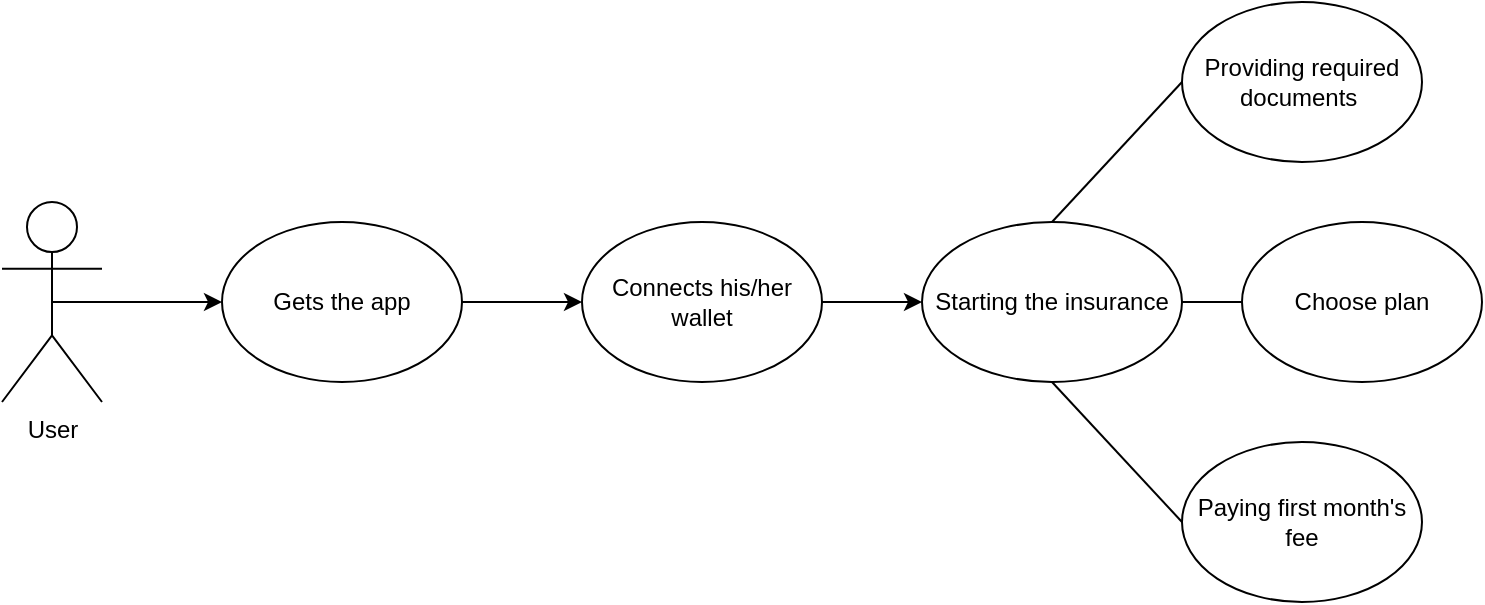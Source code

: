 <mxfile version="20.4.1" type="device"><diagram id="P4NPhWZvALcIT55NvXwm" name="1 oldal"><mxGraphModel dx="1422" dy="754" grid="1" gridSize="10" guides="1" tooltips="1" connect="1" arrows="1" fold="1" page="1" pageScale="1" pageWidth="1654" pageHeight="2336" math="0" shadow="0"><root><mxCell id="0"/><mxCell id="1" parent="0"/><mxCell id="L38dVAzEuDhmMnTdTVlu-1" value="User" style="shape=umlActor;verticalLabelPosition=bottom;verticalAlign=top;html=1;outlineConnect=0;" vertex="1" parent="1"><mxGeometry x="100" y="270" width="50" height="100" as="geometry"/></mxCell><mxCell id="L38dVAzEuDhmMnTdTVlu-5" value="" style="edgeStyle=orthogonalEdgeStyle;rounded=0;orthogonalLoop=1;jettySize=auto;html=1;" edge="1" parent="1" source="L38dVAzEuDhmMnTdTVlu-2" target="L38dVAzEuDhmMnTdTVlu-4"><mxGeometry relative="1" as="geometry"/></mxCell><mxCell id="L38dVAzEuDhmMnTdTVlu-2" value="Gets the app" style="ellipse;whiteSpace=wrap;html=1;" vertex="1" parent="1"><mxGeometry x="210" y="280" width="120" height="80" as="geometry"/></mxCell><mxCell id="L38dVAzEuDhmMnTdTVlu-3" value="" style="endArrow=classic;html=1;rounded=0;exitX=0.5;exitY=0.5;exitDx=0;exitDy=0;exitPerimeter=0;entryX=0;entryY=0.5;entryDx=0;entryDy=0;" edge="1" parent="1" source="L38dVAzEuDhmMnTdTVlu-1" target="L38dVAzEuDhmMnTdTVlu-2"><mxGeometry width="50" height="50" relative="1" as="geometry"><mxPoint x="150" y="350" as="sourcePoint"/><mxPoint x="200" y="300" as="targetPoint"/></mxGeometry></mxCell><mxCell id="L38dVAzEuDhmMnTdTVlu-7" value="" style="edgeStyle=orthogonalEdgeStyle;rounded=0;orthogonalLoop=1;jettySize=auto;html=1;" edge="1" parent="1" source="L38dVAzEuDhmMnTdTVlu-4" target="L38dVAzEuDhmMnTdTVlu-6"><mxGeometry relative="1" as="geometry"/></mxCell><mxCell id="L38dVAzEuDhmMnTdTVlu-4" value="Connects his/her wallet" style="ellipse;whiteSpace=wrap;html=1;" vertex="1" parent="1"><mxGeometry x="390" y="280" width="120" height="80" as="geometry"/></mxCell><mxCell id="L38dVAzEuDhmMnTdTVlu-6" value="Starting the insurance" style="ellipse;whiteSpace=wrap;html=1;" vertex="1" parent="1"><mxGeometry x="560" y="280" width="130" height="80" as="geometry"/></mxCell><mxCell id="L38dVAzEuDhmMnTdTVlu-8" value="Paying first month's fee" style="ellipse;whiteSpace=wrap;html=1;" vertex="1" parent="1"><mxGeometry x="690" y="390" width="120" height="80" as="geometry"/></mxCell><mxCell id="L38dVAzEuDhmMnTdTVlu-9" value="Providing required documents&amp;nbsp;" style="ellipse;whiteSpace=wrap;html=1;" vertex="1" parent="1"><mxGeometry x="690" y="170" width="120" height="80" as="geometry"/></mxCell><mxCell id="L38dVAzEuDhmMnTdTVlu-10" value="" style="endArrow=none;html=1;rounded=0;entryX=0.5;entryY=1;entryDx=0;entryDy=0;exitX=0;exitY=0.5;exitDx=0;exitDy=0;" edge="1" parent="1" source="L38dVAzEuDhmMnTdTVlu-8" target="L38dVAzEuDhmMnTdTVlu-6"><mxGeometry width="50" height="50" relative="1" as="geometry"><mxPoint x="540" y="410" as="sourcePoint"/><mxPoint x="590" y="360" as="targetPoint"/></mxGeometry></mxCell><mxCell id="L38dVAzEuDhmMnTdTVlu-11" value="" style="endArrow=none;html=1;rounded=0;entryX=0.5;entryY=0;entryDx=0;entryDy=0;exitX=0;exitY=0.5;exitDx=0;exitDy=0;" edge="1" parent="1" source="L38dVAzEuDhmMnTdTVlu-9" target="L38dVAzEuDhmMnTdTVlu-6"><mxGeometry width="50" height="50" relative="1" as="geometry"><mxPoint x="710" y="390" as="sourcePoint"/><mxPoint x="450" y="510" as="targetPoint"/></mxGeometry></mxCell><mxCell id="L38dVAzEuDhmMnTdTVlu-12" value="" style="endArrow=none;html=1;rounded=0;entryX=1;entryY=0.5;entryDx=0;entryDy=0;exitX=0;exitY=0.5;exitDx=0;exitDy=0;" edge="1" parent="1" source="L38dVAzEuDhmMnTdTVlu-13" target="L38dVAzEuDhmMnTdTVlu-6"><mxGeometry width="50" height="50" relative="1" as="geometry"><mxPoint x="625" y="470" as="sourcePoint"/><mxPoint x="640" y="500" as="targetPoint"/></mxGeometry></mxCell><mxCell id="L38dVAzEuDhmMnTdTVlu-13" value="Choose plan" style="ellipse;whiteSpace=wrap;html=1;" vertex="1" parent="1"><mxGeometry x="720" y="280" width="120" height="80" as="geometry"/></mxCell></root></mxGraphModel></diagram></mxfile>